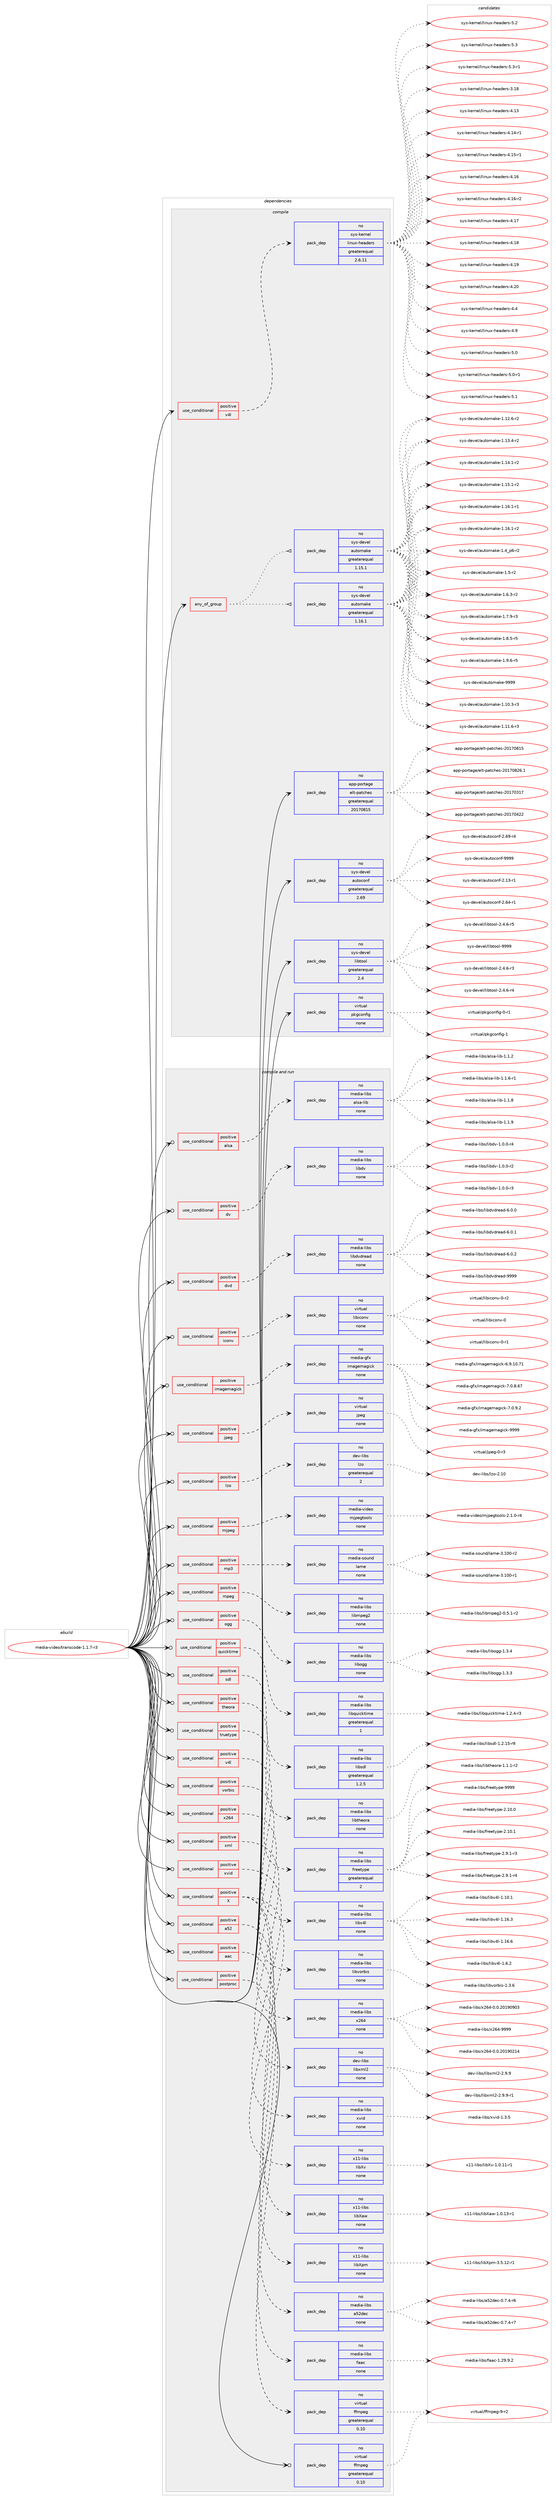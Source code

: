 digraph prolog {

# *************
# Graph options
# *************

newrank=true;
concentrate=true;
compound=true;
graph [rankdir=LR,fontname=Helvetica,fontsize=10,ranksep=1.5];#, ranksep=2.5, nodesep=0.2];
edge  [arrowhead=vee];
node  [fontname=Helvetica,fontsize=10];

# **********
# The ebuild
# **********

subgraph cluster_leftcol {
color=gray;
rank=same;
label=<<i>ebuild</i>>;
id [label="media-video/transcode-1.1.7-r3", color=red, width=4, href="../media-video/transcode-1.1.7-r3.svg"];
}

# ****************
# The dependencies
# ****************

subgraph cluster_midcol {
color=gray;
label=<<i>dependencies</i>>;
subgraph cluster_compile {
fillcolor="#eeeeee";
style=filled;
label=<<i>compile</i>>;
subgraph any13687 {
dependency810468 [label=<<TABLE BORDER="0" CELLBORDER="1" CELLSPACING="0" CELLPADDING="4"><TR><TD CELLPADDING="10">any_of_group</TD></TR></TABLE>>, shape=none, color=red];subgraph pack599220 {
dependency810469 [label=<<TABLE BORDER="0" CELLBORDER="1" CELLSPACING="0" CELLPADDING="4" WIDTH="220"><TR><TD ROWSPAN="6" CELLPADDING="30">pack_dep</TD></TR><TR><TD WIDTH="110">no</TD></TR><TR><TD>sys-devel</TD></TR><TR><TD>automake</TD></TR><TR><TD>greaterequal</TD></TR><TR><TD>1.16.1</TD></TR></TABLE>>, shape=none, color=blue];
}
dependency810468:e -> dependency810469:w [weight=20,style="dotted",arrowhead="oinv"];
subgraph pack599221 {
dependency810470 [label=<<TABLE BORDER="0" CELLBORDER="1" CELLSPACING="0" CELLPADDING="4" WIDTH="220"><TR><TD ROWSPAN="6" CELLPADDING="30">pack_dep</TD></TR><TR><TD WIDTH="110">no</TD></TR><TR><TD>sys-devel</TD></TR><TR><TD>automake</TD></TR><TR><TD>greaterequal</TD></TR><TR><TD>1.15.1</TD></TR></TABLE>>, shape=none, color=blue];
}
dependency810468:e -> dependency810470:w [weight=20,style="dotted",arrowhead="oinv"];
}
id:e -> dependency810468:w [weight=20,style="solid",arrowhead="vee"];
subgraph cond197111 {
dependency810471 [label=<<TABLE BORDER="0" CELLBORDER="1" CELLSPACING="0" CELLPADDING="4"><TR><TD ROWSPAN="3" CELLPADDING="10">use_conditional</TD></TR><TR><TD>positive</TD></TR><TR><TD>v4l</TD></TR></TABLE>>, shape=none, color=red];
subgraph pack599222 {
dependency810472 [label=<<TABLE BORDER="0" CELLBORDER="1" CELLSPACING="0" CELLPADDING="4" WIDTH="220"><TR><TD ROWSPAN="6" CELLPADDING="30">pack_dep</TD></TR><TR><TD WIDTH="110">no</TD></TR><TR><TD>sys-kernel</TD></TR><TR><TD>linux-headers</TD></TR><TR><TD>greaterequal</TD></TR><TR><TD>2.6.11</TD></TR></TABLE>>, shape=none, color=blue];
}
dependency810471:e -> dependency810472:w [weight=20,style="dashed",arrowhead="vee"];
}
id:e -> dependency810471:w [weight=20,style="solid",arrowhead="vee"];
subgraph pack599223 {
dependency810473 [label=<<TABLE BORDER="0" CELLBORDER="1" CELLSPACING="0" CELLPADDING="4" WIDTH="220"><TR><TD ROWSPAN="6" CELLPADDING="30">pack_dep</TD></TR><TR><TD WIDTH="110">no</TD></TR><TR><TD>app-portage</TD></TR><TR><TD>elt-patches</TD></TR><TR><TD>greaterequal</TD></TR><TR><TD>20170815</TD></TR></TABLE>>, shape=none, color=blue];
}
id:e -> dependency810473:w [weight=20,style="solid",arrowhead="vee"];
subgraph pack599224 {
dependency810474 [label=<<TABLE BORDER="0" CELLBORDER="1" CELLSPACING="0" CELLPADDING="4" WIDTH="220"><TR><TD ROWSPAN="6" CELLPADDING="30">pack_dep</TD></TR><TR><TD WIDTH="110">no</TD></TR><TR><TD>sys-devel</TD></TR><TR><TD>autoconf</TD></TR><TR><TD>greaterequal</TD></TR><TR><TD>2.69</TD></TR></TABLE>>, shape=none, color=blue];
}
id:e -> dependency810474:w [weight=20,style="solid",arrowhead="vee"];
subgraph pack599225 {
dependency810475 [label=<<TABLE BORDER="0" CELLBORDER="1" CELLSPACING="0" CELLPADDING="4" WIDTH="220"><TR><TD ROWSPAN="6" CELLPADDING="30">pack_dep</TD></TR><TR><TD WIDTH="110">no</TD></TR><TR><TD>sys-devel</TD></TR><TR><TD>libtool</TD></TR><TR><TD>greaterequal</TD></TR><TR><TD>2.4</TD></TR></TABLE>>, shape=none, color=blue];
}
id:e -> dependency810475:w [weight=20,style="solid",arrowhead="vee"];
subgraph pack599226 {
dependency810476 [label=<<TABLE BORDER="0" CELLBORDER="1" CELLSPACING="0" CELLPADDING="4" WIDTH="220"><TR><TD ROWSPAN="6" CELLPADDING="30">pack_dep</TD></TR><TR><TD WIDTH="110">no</TD></TR><TR><TD>virtual</TD></TR><TR><TD>pkgconfig</TD></TR><TR><TD>none</TD></TR><TR><TD></TD></TR></TABLE>>, shape=none, color=blue];
}
id:e -> dependency810476:w [weight=20,style="solid",arrowhead="vee"];
}
subgraph cluster_compileandrun {
fillcolor="#eeeeee";
style=filled;
label=<<i>compile and run</i>>;
subgraph cond197112 {
dependency810477 [label=<<TABLE BORDER="0" CELLBORDER="1" CELLSPACING="0" CELLPADDING="4"><TR><TD ROWSPAN="3" CELLPADDING="10">use_conditional</TD></TR><TR><TD>positive</TD></TR><TR><TD>X</TD></TR></TABLE>>, shape=none, color=red];
subgraph pack599227 {
dependency810478 [label=<<TABLE BORDER="0" CELLBORDER="1" CELLSPACING="0" CELLPADDING="4" WIDTH="220"><TR><TD ROWSPAN="6" CELLPADDING="30">pack_dep</TD></TR><TR><TD WIDTH="110">no</TD></TR><TR><TD>x11-libs</TD></TR><TR><TD>libXpm</TD></TR><TR><TD>none</TD></TR><TR><TD></TD></TR></TABLE>>, shape=none, color=blue];
}
dependency810477:e -> dependency810478:w [weight=20,style="dashed",arrowhead="vee"];
subgraph pack599228 {
dependency810479 [label=<<TABLE BORDER="0" CELLBORDER="1" CELLSPACING="0" CELLPADDING="4" WIDTH="220"><TR><TD ROWSPAN="6" CELLPADDING="30">pack_dep</TD></TR><TR><TD WIDTH="110">no</TD></TR><TR><TD>x11-libs</TD></TR><TR><TD>libXaw</TD></TR><TR><TD>none</TD></TR><TR><TD></TD></TR></TABLE>>, shape=none, color=blue];
}
dependency810477:e -> dependency810479:w [weight=20,style="dashed",arrowhead="vee"];
subgraph pack599229 {
dependency810480 [label=<<TABLE BORDER="0" CELLBORDER="1" CELLSPACING="0" CELLPADDING="4" WIDTH="220"><TR><TD ROWSPAN="6" CELLPADDING="30">pack_dep</TD></TR><TR><TD WIDTH="110">no</TD></TR><TR><TD>x11-libs</TD></TR><TR><TD>libXv</TD></TR><TR><TD>none</TD></TR><TR><TD></TD></TR></TABLE>>, shape=none, color=blue];
}
dependency810477:e -> dependency810480:w [weight=20,style="dashed",arrowhead="vee"];
}
id:e -> dependency810477:w [weight=20,style="solid",arrowhead="odotvee"];
subgraph cond197113 {
dependency810481 [label=<<TABLE BORDER="0" CELLBORDER="1" CELLSPACING="0" CELLPADDING="4"><TR><TD ROWSPAN="3" CELLPADDING="10">use_conditional</TD></TR><TR><TD>positive</TD></TR><TR><TD>a52</TD></TR></TABLE>>, shape=none, color=red];
subgraph pack599230 {
dependency810482 [label=<<TABLE BORDER="0" CELLBORDER="1" CELLSPACING="0" CELLPADDING="4" WIDTH="220"><TR><TD ROWSPAN="6" CELLPADDING="30">pack_dep</TD></TR><TR><TD WIDTH="110">no</TD></TR><TR><TD>media-libs</TD></TR><TR><TD>a52dec</TD></TR><TR><TD>none</TD></TR><TR><TD></TD></TR></TABLE>>, shape=none, color=blue];
}
dependency810481:e -> dependency810482:w [weight=20,style="dashed",arrowhead="vee"];
}
id:e -> dependency810481:w [weight=20,style="solid",arrowhead="odotvee"];
subgraph cond197114 {
dependency810483 [label=<<TABLE BORDER="0" CELLBORDER="1" CELLSPACING="0" CELLPADDING="4"><TR><TD ROWSPAN="3" CELLPADDING="10">use_conditional</TD></TR><TR><TD>positive</TD></TR><TR><TD>aac</TD></TR></TABLE>>, shape=none, color=red];
subgraph pack599231 {
dependency810484 [label=<<TABLE BORDER="0" CELLBORDER="1" CELLSPACING="0" CELLPADDING="4" WIDTH="220"><TR><TD ROWSPAN="6" CELLPADDING="30">pack_dep</TD></TR><TR><TD WIDTH="110">no</TD></TR><TR><TD>media-libs</TD></TR><TR><TD>faac</TD></TR><TR><TD>none</TD></TR><TR><TD></TD></TR></TABLE>>, shape=none, color=blue];
}
dependency810483:e -> dependency810484:w [weight=20,style="dashed",arrowhead="vee"];
}
id:e -> dependency810483:w [weight=20,style="solid",arrowhead="odotvee"];
subgraph cond197115 {
dependency810485 [label=<<TABLE BORDER="0" CELLBORDER="1" CELLSPACING="0" CELLPADDING="4"><TR><TD ROWSPAN="3" CELLPADDING="10">use_conditional</TD></TR><TR><TD>positive</TD></TR><TR><TD>alsa</TD></TR></TABLE>>, shape=none, color=red];
subgraph pack599232 {
dependency810486 [label=<<TABLE BORDER="0" CELLBORDER="1" CELLSPACING="0" CELLPADDING="4" WIDTH="220"><TR><TD ROWSPAN="6" CELLPADDING="30">pack_dep</TD></TR><TR><TD WIDTH="110">no</TD></TR><TR><TD>media-libs</TD></TR><TR><TD>alsa-lib</TD></TR><TR><TD>none</TD></TR><TR><TD></TD></TR></TABLE>>, shape=none, color=blue];
}
dependency810485:e -> dependency810486:w [weight=20,style="dashed",arrowhead="vee"];
}
id:e -> dependency810485:w [weight=20,style="solid",arrowhead="odotvee"];
subgraph cond197116 {
dependency810487 [label=<<TABLE BORDER="0" CELLBORDER="1" CELLSPACING="0" CELLPADDING="4"><TR><TD ROWSPAN="3" CELLPADDING="10">use_conditional</TD></TR><TR><TD>positive</TD></TR><TR><TD>dv</TD></TR></TABLE>>, shape=none, color=red];
subgraph pack599233 {
dependency810488 [label=<<TABLE BORDER="0" CELLBORDER="1" CELLSPACING="0" CELLPADDING="4" WIDTH="220"><TR><TD ROWSPAN="6" CELLPADDING="30">pack_dep</TD></TR><TR><TD WIDTH="110">no</TD></TR><TR><TD>media-libs</TD></TR><TR><TD>libdv</TD></TR><TR><TD>none</TD></TR><TR><TD></TD></TR></TABLE>>, shape=none, color=blue];
}
dependency810487:e -> dependency810488:w [weight=20,style="dashed",arrowhead="vee"];
}
id:e -> dependency810487:w [weight=20,style="solid",arrowhead="odotvee"];
subgraph cond197117 {
dependency810489 [label=<<TABLE BORDER="0" CELLBORDER="1" CELLSPACING="0" CELLPADDING="4"><TR><TD ROWSPAN="3" CELLPADDING="10">use_conditional</TD></TR><TR><TD>positive</TD></TR><TR><TD>dvd</TD></TR></TABLE>>, shape=none, color=red];
subgraph pack599234 {
dependency810490 [label=<<TABLE BORDER="0" CELLBORDER="1" CELLSPACING="0" CELLPADDING="4" WIDTH="220"><TR><TD ROWSPAN="6" CELLPADDING="30">pack_dep</TD></TR><TR><TD WIDTH="110">no</TD></TR><TR><TD>media-libs</TD></TR><TR><TD>libdvdread</TD></TR><TR><TD>none</TD></TR><TR><TD></TD></TR></TABLE>>, shape=none, color=blue];
}
dependency810489:e -> dependency810490:w [weight=20,style="dashed",arrowhead="vee"];
}
id:e -> dependency810489:w [weight=20,style="solid",arrowhead="odotvee"];
subgraph cond197118 {
dependency810491 [label=<<TABLE BORDER="0" CELLBORDER="1" CELLSPACING="0" CELLPADDING="4"><TR><TD ROWSPAN="3" CELLPADDING="10">use_conditional</TD></TR><TR><TD>positive</TD></TR><TR><TD>iconv</TD></TR></TABLE>>, shape=none, color=red];
subgraph pack599235 {
dependency810492 [label=<<TABLE BORDER="0" CELLBORDER="1" CELLSPACING="0" CELLPADDING="4" WIDTH="220"><TR><TD ROWSPAN="6" CELLPADDING="30">pack_dep</TD></TR><TR><TD WIDTH="110">no</TD></TR><TR><TD>virtual</TD></TR><TR><TD>libiconv</TD></TR><TR><TD>none</TD></TR><TR><TD></TD></TR></TABLE>>, shape=none, color=blue];
}
dependency810491:e -> dependency810492:w [weight=20,style="dashed",arrowhead="vee"];
}
id:e -> dependency810491:w [weight=20,style="solid",arrowhead="odotvee"];
subgraph cond197119 {
dependency810493 [label=<<TABLE BORDER="0" CELLBORDER="1" CELLSPACING="0" CELLPADDING="4"><TR><TD ROWSPAN="3" CELLPADDING="10">use_conditional</TD></TR><TR><TD>positive</TD></TR><TR><TD>imagemagick</TD></TR></TABLE>>, shape=none, color=red];
subgraph pack599236 {
dependency810494 [label=<<TABLE BORDER="0" CELLBORDER="1" CELLSPACING="0" CELLPADDING="4" WIDTH="220"><TR><TD ROWSPAN="6" CELLPADDING="30">pack_dep</TD></TR><TR><TD WIDTH="110">no</TD></TR><TR><TD>media-gfx</TD></TR><TR><TD>imagemagick</TD></TR><TR><TD>none</TD></TR><TR><TD></TD></TR></TABLE>>, shape=none, color=blue];
}
dependency810493:e -> dependency810494:w [weight=20,style="dashed",arrowhead="vee"];
}
id:e -> dependency810493:w [weight=20,style="solid",arrowhead="odotvee"];
subgraph cond197120 {
dependency810495 [label=<<TABLE BORDER="0" CELLBORDER="1" CELLSPACING="0" CELLPADDING="4"><TR><TD ROWSPAN="3" CELLPADDING="10">use_conditional</TD></TR><TR><TD>positive</TD></TR><TR><TD>jpeg</TD></TR></TABLE>>, shape=none, color=red];
subgraph pack599237 {
dependency810496 [label=<<TABLE BORDER="0" CELLBORDER="1" CELLSPACING="0" CELLPADDING="4" WIDTH="220"><TR><TD ROWSPAN="6" CELLPADDING="30">pack_dep</TD></TR><TR><TD WIDTH="110">no</TD></TR><TR><TD>virtual</TD></TR><TR><TD>jpeg</TD></TR><TR><TD>none</TD></TR><TR><TD></TD></TR></TABLE>>, shape=none, color=blue];
}
dependency810495:e -> dependency810496:w [weight=20,style="dashed",arrowhead="vee"];
}
id:e -> dependency810495:w [weight=20,style="solid",arrowhead="odotvee"];
subgraph cond197121 {
dependency810497 [label=<<TABLE BORDER="0" CELLBORDER="1" CELLSPACING="0" CELLPADDING="4"><TR><TD ROWSPAN="3" CELLPADDING="10">use_conditional</TD></TR><TR><TD>positive</TD></TR><TR><TD>lzo</TD></TR></TABLE>>, shape=none, color=red];
subgraph pack599238 {
dependency810498 [label=<<TABLE BORDER="0" CELLBORDER="1" CELLSPACING="0" CELLPADDING="4" WIDTH="220"><TR><TD ROWSPAN="6" CELLPADDING="30">pack_dep</TD></TR><TR><TD WIDTH="110">no</TD></TR><TR><TD>dev-libs</TD></TR><TR><TD>lzo</TD></TR><TR><TD>greaterequal</TD></TR><TR><TD>2</TD></TR></TABLE>>, shape=none, color=blue];
}
dependency810497:e -> dependency810498:w [weight=20,style="dashed",arrowhead="vee"];
}
id:e -> dependency810497:w [weight=20,style="solid",arrowhead="odotvee"];
subgraph cond197122 {
dependency810499 [label=<<TABLE BORDER="0" CELLBORDER="1" CELLSPACING="0" CELLPADDING="4"><TR><TD ROWSPAN="3" CELLPADDING="10">use_conditional</TD></TR><TR><TD>positive</TD></TR><TR><TD>mjpeg</TD></TR></TABLE>>, shape=none, color=red];
subgraph pack599239 {
dependency810500 [label=<<TABLE BORDER="0" CELLBORDER="1" CELLSPACING="0" CELLPADDING="4" WIDTH="220"><TR><TD ROWSPAN="6" CELLPADDING="30">pack_dep</TD></TR><TR><TD WIDTH="110">no</TD></TR><TR><TD>media-video</TD></TR><TR><TD>mjpegtools</TD></TR><TR><TD>none</TD></TR><TR><TD></TD></TR></TABLE>>, shape=none, color=blue];
}
dependency810499:e -> dependency810500:w [weight=20,style="dashed",arrowhead="vee"];
}
id:e -> dependency810499:w [weight=20,style="solid",arrowhead="odotvee"];
subgraph cond197123 {
dependency810501 [label=<<TABLE BORDER="0" CELLBORDER="1" CELLSPACING="0" CELLPADDING="4"><TR><TD ROWSPAN="3" CELLPADDING="10">use_conditional</TD></TR><TR><TD>positive</TD></TR><TR><TD>mp3</TD></TR></TABLE>>, shape=none, color=red];
subgraph pack599240 {
dependency810502 [label=<<TABLE BORDER="0" CELLBORDER="1" CELLSPACING="0" CELLPADDING="4" WIDTH="220"><TR><TD ROWSPAN="6" CELLPADDING="30">pack_dep</TD></TR><TR><TD WIDTH="110">no</TD></TR><TR><TD>media-sound</TD></TR><TR><TD>lame</TD></TR><TR><TD>none</TD></TR><TR><TD></TD></TR></TABLE>>, shape=none, color=blue];
}
dependency810501:e -> dependency810502:w [weight=20,style="dashed",arrowhead="vee"];
}
id:e -> dependency810501:w [weight=20,style="solid",arrowhead="odotvee"];
subgraph cond197124 {
dependency810503 [label=<<TABLE BORDER="0" CELLBORDER="1" CELLSPACING="0" CELLPADDING="4"><TR><TD ROWSPAN="3" CELLPADDING="10">use_conditional</TD></TR><TR><TD>positive</TD></TR><TR><TD>mpeg</TD></TR></TABLE>>, shape=none, color=red];
subgraph pack599241 {
dependency810504 [label=<<TABLE BORDER="0" CELLBORDER="1" CELLSPACING="0" CELLPADDING="4" WIDTH="220"><TR><TD ROWSPAN="6" CELLPADDING="30">pack_dep</TD></TR><TR><TD WIDTH="110">no</TD></TR><TR><TD>media-libs</TD></TR><TR><TD>libmpeg2</TD></TR><TR><TD>none</TD></TR><TR><TD></TD></TR></TABLE>>, shape=none, color=blue];
}
dependency810503:e -> dependency810504:w [weight=20,style="dashed",arrowhead="vee"];
}
id:e -> dependency810503:w [weight=20,style="solid",arrowhead="odotvee"];
subgraph cond197125 {
dependency810505 [label=<<TABLE BORDER="0" CELLBORDER="1" CELLSPACING="0" CELLPADDING="4"><TR><TD ROWSPAN="3" CELLPADDING="10">use_conditional</TD></TR><TR><TD>positive</TD></TR><TR><TD>ogg</TD></TR></TABLE>>, shape=none, color=red];
subgraph pack599242 {
dependency810506 [label=<<TABLE BORDER="0" CELLBORDER="1" CELLSPACING="0" CELLPADDING="4" WIDTH="220"><TR><TD ROWSPAN="6" CELLPADDING="30">pack_dep</TD></TR><TR><TD WIDTH="110">no</TD></TR><TR><TD>media-libs</TD></TR><TR><TD>libogg</TD></TR><TR><TD>none</TD></TR><TR><TD></TD></TR></TABLE>>, shape=none, color=blue];
}
dependency810505:e -> dependency810506:w [weight=20,style="dashed",arrowhead="vee"];
}
id:e -> dependency810505:w [weight=20,style="solid",arrowhead="odotvee"];
subgraph cond197126 {
dependency810507 [label=<<TABLE BORDER="0" CELLBORDER="1" CELLSPACING="0" CELLPADDING="4"><TR><TD ROWSPAN="3" CELLPADDING="10">use_conditional</TD></TR><TR><TD>positive</TD></TR><TR><TD>postproc</TD></TR></TABLE>>, shape=none, color=red];
subgraph pack599243 {
dependency810508 [label=<<TABLE BORDER="0" CELLBORDER="1" CELLSPACING="0" CELLPADDING="4" WIDTH="220"><TR><TD ROWSPAN="6" CELLPADDING="30">pack_dep</TD></TR><TR><TD WIDTH="110">no</TD></TR><TR><TD>virtual</TD></TR><TR><TD>ffmpeg</TD></TR><TR><TD>greaterequal</TD></TR><TR><TD>0.10</TD></TR></TABLE>>, shape=none, color=blue];
}
dependency810507:e -> dependency810508:w [weight=20,style="dashed",arrowhead="vee"];
}
id:e -> dependency810507:w [weight=20,style="solid",arrowhead="odotvee"];
subgraph cond197127 {
dependency810509 [label=<<TABLE BORDER="0" CELLBORDER="1" CELLSPACING="0" CELLPADDING="4"><TR><TD ROWSPAN="3" CELLPADDING="10">use_conditional</TD></TR><TR><TD>positive</TD></TR><TR><TD>quicktime</TD></TR></TABLE>>, shape=none, color=red];
subgraph pack599244 {
dependency810510 [label=<<TABLE BORDER="0" CELLBORDER="1" CELLSPACING="0" CELLPADDING="4" WIDTH="220"><TR><TD ROWSPAN="6" CELLPADDING="30">pack_dep</TD></TR><TR><TD WIDTH="110">no</TD></TR><TR><TD>media-libs</TD></TR><TR><TD>libquicktime</TD></TR><TR><TD>greaterequal</TD></TR><TR><TD>1</TD></TR></TABLE>>, shape=none, color=blue];
}
dependency810509:e -> dependency810510:w [weight=20,style="dashed",arrowhead="vee"];
}
id:e -> dependency810509:w [weight=20,style="solid",arrowhead="odotvee"];
subgraph cond197128 {
dependency810511 [label=<<TABLE BORDER="0" CELLBORDER="1" CELLSPACING="0" CELLPADDING="4"><TR><TD ROWSPAN="3" CELLPADDING="10">use_conditional</TD></TR><TR><TD>positive</TD></TR><TR><TD>sdl</TD></TR></TABLE>>, shape=none, color=red];
subgraph pack599245 {
dependency810512 [label=<<TABLE BORDER="0" CELLBORDER="1" CELLSPACING="0" CELLPADDING="4" WIDTH="220"><TR><TD ROWSPAN="6" CELLPADDING="30">pack_dep</TD></TR><TR><TD WIDTH="110">no</TD></TR><TR><TD>media-libs</TD></TR><TR><TD>libsdl</TD></TR><TR><TD>greaterequal</TD></TR><TR><TD>1.2.5</TD></TR></TABLE>>, shape=none, color=blue];
}
dependency810511:e -> dependency810512:w [weight=20,style="dashed",arrowhead="vee"];
}
id:e -> dependency810511:w [weight=20,style="solid",arrowhead="odotvee"];
subgraph cond197129 {
dependency810513 [label=<<TABLE BORDER="0" CELLBORDER="1" CELLSPACING="0" CELLPADDING="4"><TR><TD ROWSPAN="3" CELLPADDING="10">use_conditional</TD></TR><TR><TD>positive</TD></TR><TR><TD>theora</TD></TR></TABLE>>, shape=none, color=red];
subgraph pack599246 {
dependency810514 [label=<<TABLE BORDER="0" CELLBORDER="1" CELLSPACING="0" CELLPADDING="4" WIDTH="220"><TR><TD ROWSPAN="6" CELLPADDING="30">pack_dep</TD></TR><TR><TD WIDTH="110">no</TD></TR><TR><TD>media-libs</TD></TR><TR><TD>libtheora</TD></TR><TR><TD>none</TD></TR><TR><TD></TD></TR></TABLE>>, shape=none, color=blue];
}
dependency810513:e -> dependency810514:w [weight=20,style="dashed",arrowhead="vee"];
}
id:e -> dependency810513:w [weight=20,style="solid",arrowhead="odotvee"];
subgraph cond197130 {
dependency810515 [label=<<TABLE BORDER="0" CELLBORDER="1" CELLSPACING="0" CELLPADDING="4"><TR><TD ROWSPAN="3" CELLPADDING="10">use_conditional</TD></TR><TR><TD>positive</TD></TR><TR><TD>truetype</TD></TR></TABLE>>, shape=none, color=red];
subgraph pack599247 {
dependency810516 [label=<<TABLE BORDER="0" CELLBORDER="1" CELLSPACING="0" CELLPADDING="4" WIDTH="220"><TR><TD ROWSPAN="6" CELLPADDING="30">pack_dep</TD></TR><TR><TD WIDTH="110">no</TD></TR><TR><TD>media-libs</TD></TR><TR><TD>freetype</TD></TR><TR><TD>greaterequal</TD></TR><TR><TD>2</TD></TR></TABLE>>, shape=none, color=blue];
}
dependency810515:e -> dependency810516:w [weight=20,style="dashed",arrowhead="vee"];
}
id:e -> dependency810515:w [weight=20,style="solid",arrowhead="odotvee"];
subgraph cond197131 {
dependency810517 [label=<<TABLE BORDER="0" CELLBORDER="1" CELLSPACING="0" CELLPADDING="4"><TR><TD ROWSPAN="3" CELLPADDING="10">use_conditional</TD></TR><TR><TD>positive</TD></TR><TR><TD>v4l</TD></TR></TABLE>>, shape=none, color=red];
subgraph pack599248 {
dependency810518 [label=<<TABLE BORDER="0" CELLBORDER="1" CELLSPACING="0" CELLPADDING="4" WIDTH="220"><TR><TD ROWSPAN="6" CELLPADDING="30">pack_dep</TD></TR><TR><TD WIDTH="110">no</TD></TR><TR><TD>media-libs</TD></TR><TR><TD>libv4l</TD></TR><TR><TD>none</TD></TR><TR><TD></TD></TR></TABLE>>, shape=none, color=blue];
}
dependency810517:e -> dependency810518:w [weight=20,style="dashed",arrowhead="vee"];
}
id:e -> dependency810517:w [weight=20,style="solid",arrowhead="odotvee"];
subgraph cond197132 {
dependency810519 [label=<<TABLE BORDER="0" CELLBORDER="1" CELLSPACING="0" CELLPADDING="4"><TR><TD ROWSPAN="3" CELLPADDING="10">use_conditional</TD></TR><TR><TD>positive</TD></TR><TR><TD>vorbis</TD></TR></TABLE>>, shape=none, color=red];
subgraph pack599249 {
dependency810520 [label=<<TABLE BORDER="0" CELLBORDER="1" CELLSPACING="0" CELLPADDING="4" WIDTH="220"><TR><TD ROWSPAN="6" CELLPADDING="30">pack_dep</TD></TR><TR><TD WIDTH="110">no</TD></TR><TR><TD>media-libs</TD></TR><TR><TD>libvorbis</TD></TR><TR><TD>none</TD></TR><TR><TD></TD></TR></TABLE>>, shape=none, color=blue];
}
dependency810519:e -> dependency810520:w [weight=20,style="dashed",arrowhead="vee"];
}
id:e -> dependency810519:w [weight=20,style="solid",arrowhead="odotvee"];
subgraph cond197133 {
dependency810521 [label=<<TABLE BORDER="0" CELLBORDER="1" CELLSPACING="0" CELLPADDING="4"><TR><TD ROWSPAN="3" CELLPADDING="10">use_conditional</TD></TR><TR><TD>positive</TD></TR><TR><TD>x264</TD></TR></TABLE>>, shape=none, color=red];
subgraph pack599250 {
dependency810522 [label=<<TABLE BORDER="0" CELLBORDER="1" CELLSPACING="0" CELLPADDING="4" WIDTH="220"><TR><TD ROWSPAN="6" CELLPADDING="30">pack_dep</TD></TR><TR><TD WIDTH="110">no</TD></TR><TR><TD>media-libs</TD></TR><TR><TD>x264</TD></TR><TR><TD>none</TD></TR><TR><TD></TD></TR></TABLE>>, shape=none, color=blue];
}
dependency810521:e -> dependency810522:w [weight=20,style="dashed",arrowhead="vee"];
}
id:e -> dependency810521:w [weight=20,style="solid",arrowhead="odotvee"];
subgraph cond197134 {
dependency810523 [label=<<TABLE BORDER="0" CELLBORDER="1" CELLSPACING="0" CELLPADDING="4"><TR><TD ROWSPAN="3" CELLPADDING="10">use_conditional</TD></TR><TR><TD>positive</TD></TR><TR><TD>xml</TD></TR></TABLE>>, shape=none, color=red];
subgraph pack599251 {
dependency810524 [label=<<TABLE BORDER="0" CELLBORDER="1" CELLSPACING="0" CELLPADDING="4" WIDTH="220"><TR><TD ROWSPAN="6" CELLPADDING="30">pack_dep</TD></TR><TR><TD WIDTH="110">no</TD></TR><TR><TD>dev-libs</TD></TR><TR><TD>libxml2</TD></TR><TR><TD>none</TD></TR><TR><TD></TD></TR></TABLE>>, shape=none, color=blue];
}
dependency810523:e -> dependency810524:w [weight=20,style="dashed",arrowhead="vee"];
}
id:e -> dependency810523:w [weight=20,style="solid",arrowhead="odotvee"];
subgraph cond197135 {
dependency810525 [label=<<TABLE BORDER="0" CELLBORDER="1" CELLSPACING="0" CELLPADDING="4"><TR><TD ROWSPAN="3" CELLPADDING="10">use_conditional</TD></TR><TR><TD>positive</TD></TR><TR><TD>xvid</TD></TR></TABLE>>, shape=none, color=red];
subgraph pack599252 {
dependency810526 [label=<<TABLE BORDER="0" CELLBORDER="1" CELLSPACING="0" CELLPADDING="4" WIDTH="220"><TR><TD ROWSPAN="6" CELLPADDING="30">pack_dep</TD></TR><TR><TD WIDTH="110">no</TD></TR><TR><TD>media-libs</TD></TR><TR><TD>xvid</TD></TR><TR><TD>none</TD></TR><TR><TD></TD></TR></TABLE>>, shape=none, color=blue];
}
dependency810525:e -> dependency810526:w [weight=20,style="dashed",arrowhead="vee"];
}
id:e -> dependency810525:w [weight=20,style="solid",arrowhead="odotvee"];
subgraph pack599253 {
dependency810527 [label=<<TABLE BORDER="0" CELLBORDER="1" CELLSPACING="0" CELLPADDING="4" WIDTH="220"><TR><TD ROWSPAN="6" CELLPADDING="30">pack_dep</TD></TR><TR><TD WIDTH="110">no</TD></TR><TR><TD>virtual</TD></TR><TR><TD>ffmpeg</TD></TR><TR><TD>greaterequal</TD></TR><TR><TD>0.10</TD></TR></TABLE>>, shape=none, color=blue];
}
id:e -> dependency810527:w [weight=20,style="solid",arrowhead="odotvee"];
}
subgraph cluster_run {
fillcolor="#eeeeee";
style=filled;
label=<<i>run</i>>;
}
}

# **************
# The candidates
# **************

subgraph cluster_choices {
rank=same;
color=gray;
label=<<i>candidates</i>>;

subgraph choice599220 {
color=black;
nodesep=1;
choice11512111545100101118101108479711711611110997107101454946494846514511451 [label="sys-devel/automake-1.10.3-r3", color=red, width=4,href="../sys-devel/automake-1.10.3-r3.svg"];
choice11512111545100101118101108479711711611110997107101454946494946544511451 [label="sys-devel/automake-1.11.6-r3", color=red, width=4,href="../sys-devel/automake-1.11.6-r3.svg"];
choice11512111545100101118101108479711711611110997107101454946495046544511450 [label="sys-devel/automake-1.12.6-r2", color=red, width=4,href="../sys-devel/automake-1.12.6-r2.svg"];
choice11512111545100101118101108479711711611110997107101454946495146524511450 [label="sys-devel/automake-1.13.4-r2", color=red, width=4,href="../sys-devel/automake-1.13.4-r2.svg"];
choice11512111545100101118101108479711711611110997107101454946495246494511450 [label="sys-devel/automake-1.14.1-r2", color=red, width=4,href="../sys-devel/automake-1.14.1-r2.svg"];
choice11512111545100101118101108479711711611110997107101454946495346494511450 [label="sys-devel/automake-1.15.1-r2", color=red, width=4,href="../sys-devel/automake-1.15.1-r2.svg"];
choice11512111545100101118101108479711711611110997107101454946495446494511449 [label="sys-devel/automake-1.16.1-r1", color=red, width=4,href="../sys-devel/automake-1.16.1-r1.svg"];
choice11512111545100101118101108479711711611110997107101454946495446494511450 [label="sys-devel/automake-1.16.1-r2", color=red, width=4,href="../sys-devel/automake-1.16.1-r2.svg"];
choice115121115451001011181011084797117116111109971071014549465295112544511450 [label="sys-devel/automake-1.4_p6-r2", color=red, width=4,href="../sys-devel/automake-1.4_p6-r2.svg"];
choice11512111545100101118101108479711711611110997107101454946534511450 [label="sys-devel/automake-1.5-r2", color=red, width=4,href="../sys-devel/automake-1.5-r2.svg"];
choice115121115451001011181011084797117116111109971071014549465446514511450 [label="sys-devel/automake-1.6.3-r2", color=red, width=4,href="../sys-devel/automake-1.6.3-r2.svg"];
choice115121115451001011181011084797117116111109971071014549465546574511451 [label="sys-devel/automake-1.7.9-r3", color=red, width=4,href="../sys-devel/automake-1.7.9-r3.svg"];
choice115121115451001011181011084797117116111109971071014549465646534511453 [label="sys-devel/automake-1.8.5-r5", color=red, width=4,href="../sys-devel/automake-1.8.5-r5.svg"];
choice115121115451001011181011084797117116111109971071014549465746544511453 [label="sys-devel/automake-1.9.6-r5", color=red, width=4,href="../sys-devel/automake-1.9.6-r5.svg"];
choice115121115451001011181011084797117116111109971071014557575757 [label="sys-devel/automake-9999", color=red, width=4,href="../sys-devel/automake-9999.svg"];
dependency810469:e -> choice11512111545100101118101108479711711611110997107101454946494846514511451:w [style=dotted,weight="100"];
dependency810469:e -> choice11512111545100101118101108479711711611110997107101454946494946544511451:w [style=dotted,weight="100"];
dependency810469:e -> choice11512111545100101118101108479711711611110997107101454946495046544511450:w [style=dotted,weight="100"];
dependency810469:e -> choice11512111545100101118101108479711711611110997107101454946495146524511450:w [style=dotted,weight="100"];
dependency810469:e -> choice11512111545100101118101108479711711611110997107101454946495246494511450:w [style=dotted,weight="100"];
dependency810469:e -> choice11512111545100101118101108479711711611110997107101454946495346494511450:w [style=dotted,weight="100"];
dependency810469:e -> choice11512111545100101118101108479711711611110997107101454946495446494511449:w [style=dotted,weight="100"];
dependency810469:e -> choice11512111545100101118101108479711711611110997107101454946495446494511450:w [style=dotted,weight="100"];
dependency810469:e -> choice115121115451001011181011084797117116111109971071014549465295112544511450:w [style=dotted,weight="100"];
dependency810469:e -> choice11512111545100101118101108479711711611110997107101454946534511450:w [style=dotted,weight="100"];
dependency810469:e -> choice115121115451001011181011084797117116111109971071014549465446514511450:w [style=dotted,weight="100"];
dependency810469:e -> choice115121115451001011181011084797117116111109971071014549465546574511451:w [style=dotted,weight="100"];
dependency810469:e -> choice115121115451001011181011084797117116111109971071014549465646534511453:w [style=dotted,weight="100"];
dependency810469:e -> choice115121115451001011181011084797117116111109971071014549465746544511453:w [style=dotted,weight="100"];
dependency810469:e -> choice115121115451001011181011084797117116111109971071014557575757:w [style=dotted,weight="100"];
}
subgraph choice599221 {
color=black;
nodesep=1;
choice11512111545100101118101108479711711611110997107101454946494846514511451 [label="sys-devel/automake-1.10.3-r3", color=red, width=4,href="../sys-devel/automake-1.10.3-r3.svg"];
choice11512111545100101118101108479711711611110997107101454946494946544511451 [label="sys-devel/automake-1.11.6-r3", color=red, width=4,href="../sys-devel/automake-1.11.6-r3.svg"];
choice11512111545100101118101108479711711611110997107101454946495046544511450 [label="sys-devel/automake-1.12.6-r2", color=red, width=4,href="../sys-devel/automake-1.12.6-r2.svg"];
choice11512111545100101118101108479711711611110997107101454946495146524511450 [label="sys-devel/automake-1.13.4-r2", color=red, width=4,href="../sys-devel/automake-1.13.4-r2.svg"];
choice11512111545100101118101108479711711611110997107101454946495246494511450 [label="sys-devel/automake-1.14.1-r2", color=red, width=4,href="../sys-devel/automake-1.14.1-r2.svg"];
choice11512111545100101118101108479711711611110997107101454946495346494511450 [label="sys-devel/automake-1.15.1-r2", color=red, width=4,href="../sys-devel/automake-1.15.1-r2.svg"];
choice11512111545100101118101108479711711611110997107101454946495446494511449 [label="sys-devel/automake-1.16.1-r1", color=red, width=4,href="../sys-devel/automake-1.16.1-r1.svg"];
choice11512111545100101118101108479711711611110997107101454946495446494511450 [label="sys-devel/automake-1.16.1-r2", color=red, width=4,href="../sys-devel/automake-1.16.1-r2.svg"];
choice115121115451001011181011084797117116111109971071014549465295112544511450 [label="sys-devel/automake-1.4_p6-r2", color=red, width=4,href="../sys-devel/automake-1.4_p6-r2.svg"];
choice11512111545100101118101108479711711611110997107101454946534511450 [label="sys-devel/automake-1.5-r2", color=red, width=4,href="../sys-devel/automake-1.5-r2.svg"];
choice115121115451001011181011084797117116111109971071014549465446514511450 [label="sys-devel/automake-1.6.3-r2", color=red, width=4,href="../sys-devel/automake-1.6.3-r2.svg"];
choice115121115451001011181011084797117116111109971071014549465546574511451 [label="sys-devel/automake-1.7.9-r3", color=red, width=4,href="../sys-devel/automake-1.7.9-r3.svg"];
choice115121115451001011181011084797117116111109971071014549465646534511453 [label="sys-devel/automake-1.8.5-r5", color=red, width=4,href="../sys-devel/automake-1.8.5-r5.svg"];
choice115121115451001011181011084797117116111109971071014549465746544511453 [label="sys-devel/automake-1.9.6-r5", color=red, width=4,href="../sys-devel/automake-1.9.6-r5.svg"];
choice115121115451001011181011084797117116111109971071014557575757 [label="sys-devel/automake-9999", color=red, width=4,href="../sys-devel/automake-9999.svg"];
dependency810470:e -> choice11512111545100101118101108479711711611110997107101454946494846514511451:w [style=dotted,weight="100"];
dependency810470:e -> choice11512111545100101118101108479711711611110997107101454946494946544511451:w [style=dotted,weight="100"];
dependency810470:e -> choice11512111545100101118101108479711711611110997107101454946495046544511450:w [style=dotted,weight="100"];
dependency810470:e -> choice11512111545100101118101108479711711611110997107101454946495146524511450:w [style=dotted,weight="100"];
dependency810470:e -> choice11512111545100101118101108479711711611110997107101454946495246494511450:w [style=dotted,weight="100"];
dependency810470:e -> choice11512111545100101118101108479711711611110997107101454946495346494511450:w [style=dotted,weight="100"];
dependency810470:e -> choice11512111545100101118101108479711711611110997107101454946495446494511449:w [style=dotted,weight="100"];
dependency810470:e -> choice11512111545100101118101108479711711611110997107101454946495446494511450:w [style=dotted,weight="100"];
dependency810470:e -> choice115121115451001011181011084797117116111109971071014549465295112544511450:w [style=dotted,weight="100"];
dependency810470:e -> choice11512111545100101118101108479711711611110997107101454946534511450:w [style=dotted,weight="100"];
dependency810470:e -> choice115121115451001011181011084797117116111109971071014549465446514511450:w [style=dotted,weight="100"];
dependency810470:e -> choice115121115451001011181011084797117116111109971071014549465546574511451:w [style=dotted,weight="100"];
dependency810470:e -> choice115121115451001011181011084797117116111109971071014549465646534511453:w [style=dotted,weight="100"];
dependency810470:e -> choice115121115451001011181011084797117116111109971071014549465746544511453:w [style=dotted,weight="100"];
dependency810470:e -> choice115121115451001011181011084797117116111109971071014557575757:w [style=dotted,weight="100"];
}
subgraph choice599222 {
color=black;
nodesep=1;
choice115121115451071011141101011084710810511011712045104101971001011141154551464956 [label="sys-kernel/linux-headers-3.18", color=red, width=4,href="../sys-kernel/linux-headers-3.18.svg"];
choice115121115451071011141101011084710810511011712045104101971001011141154552464951 [label="sys-kernel/linux-headers-4.13", color=red, width=4,href="../sys-kernel/linux-headers-4.13.svg"];
choice1151211154510710111411010110847108105110117120451041019710010111411545524649524511449 [label="sys-kernel/linux-headers-4.14-r1", color=red, width=4,href="../sys-kernel/linux-headers-4.14-r1.svg"];
choice1151211154510710111411010110847108105110117120451041019710010111411545524649534511449 [label="sys-kernel/linux-headers-4.15-r1", color=red, width=4,href="../sys-kernel/linux-headers-4.15-r1.svg"];
choice115121115451071011141101011084710810511011712045104101971001011141154552464954 [label="sys-kernel/linux-headers-4.16", color=red, width=4,href="../sys-kernel/linux-headers-4.16.svg"];
choice1151211154510710111411010110847108105110117120451041019710010111411545524649544511450 [label="sys-kernel/linux-headers-4.16-r2", color=red, width=4,href="../sys-kernel/linux-headers-4.16-r2.svg"];
choice115121115451071011141101011084710810511011712045104101971001011141154552464955 [label="sys-kernel/linux-headers-4.17", color=red, width=4,href="../sys-kernel/linux-headers-4.17.svg"];
choice115121115451071011141101011084710810511011712045104101971001011141154552464956 [label="sys-kernel/linux-headers-4.18", color=red, width=4,href="../sys-kernel/linux-headers-4.18.svg"];
choice115121115451071011141101011084710810511011712045104101971001011141154552464957 [label="sys-kernel/linux-headers-4.19", color=red, width=4,href="../sys-kernel/linux-headers-4.19.svg"];
choice115121115451071011141101011084710810511011712045104101971001011141154552465048 [label="sys-kernel/linux-headers-4.20", color=red, width=4,href="../sys-kernel/linux-headers-4.20.svg"];
choice1151211154510710111411010110847108105110117120451041019710010111411545524652 [label="sys-kernel/linux-headers-4.4", color=red, width=4,href="../sys-kernel/linux-headers-4.4.svg"];
choice1151211154510710111411010110847108105110117120451041019710010111411545524657 [label="sys-kernel/linux-headers-4.9", color=red, width=4,href="../sys-kernel/linux-headers-4.9.svg"];
choice1151211154510710111411010110847108105110117120451041019710010111411545534648 [label="sys-kernel/linux-headers-5.0", color=red, width=4,href="../sys-kernel/linux-headers-5.0.svg"];
choice11512111545107101114110101108471081051101171204510410197100101114115455346484511449 [label="sys-kernel/linux-headers-5.0-r1", color=red, width=4,href="../sys-kernel/linux-headers-5.0-r1.svg"];
choice1151211154510710111411010110847108105110117120451041019710010111411545534649 [label="sys-kernel/linux-headers-5.1", color=red, width=4,href="../sys-kernel/linux-headers-5.1.svg"];
choice1151211154510710111411010110847108105110117120451041019710010111411545534650 [label="sys-kernel/linux-headers-5.2", color=red, width=4,href="../sys-kernel/linux-headers-5.2.svg"];
choice1151211154510710111411010110847108105110117120451041019710010111411545534651 [label="sys-kernel/linux-headers-5.3", color=red, width=4,href="../sys-kernel/linux-headers-5.3.svg"];
choice11512111545107101114110101108471081051101171204510410197100101114115455346514511449 [label="sys-kernel/linux-headers-5.3-r1", color=red, width=4,href="../sys-kernel/linux-headers-5.3-r1.svg"];
dependency810472:e -> choice115121115451071011141101011084710810511011712045104101971001011141154551464956:w [style=dotted,weight="100"];
dependency810472:e -> choice115121115451071011141101011084710810511011712045104101971001011141154552464951:w [style=dotted,weight="100"];
dependency810472:e -> choice1151211154510710111411010110847108105110117120451041019710010111411545524649524511449:w [style=dotted,weight="100"];
dependency810472:e -> choice1151211154510710111411010110847108105110117120451041019710010111411545524649534511449:w [style=dotted,weight="100"];
dependency810472:e -> choice115121115451071011141101011084710810511011712045104101971001011141154552464954:w [style=dotted,weight="100"];
dependency810472:e -> choice1151211154510710111411010110847108105110117120451041019710010111411545524649544511450:w [style=dotted,weight="100"];
dependency810472:e -> choice115121115451071011141101011084710810511011712045104101971001011141154552464955:w [style=dotted,weight="100"];
dependency810472:e -> choice115121115451071011141101011084710810511011712045104101971001011141154552464956:w [style=dotted,weight="100"];
dependency810472:e -> choice115121115451071011141101011084710810511011712045104101971001011141154552464957:w [style=dotted,weight="100"];
dependency810472:e -> choice115121115451071011141101011084710810511011712045104101971001011141154552465048:w [style=dotted,weight="100"];
dependency810472:e -> choice1151211154510710111411010110847108105110117120451041019710010111411545524652:w [style=dotted,weight="100"];
dependency810472:e -> choice1151211154510710111411010110847108105110117120451041019710010111411545524657:w [style=dotted,weight="100"];
dependency810472:e -> choice1151211154510710111411010110847108105110117120451041019710010111411545534648:w [style=dotted,weight="100"];
dependency810472:e -> choice11512111545107101114110101108471081051101171204510410197100101114115455346484511449:w [style=dotted,weight="100"];
dependency810472:e -> choice1151211154510710111411010110847108105110117120451041019710010111411545534649:w [style=dotted,weight="100"];
dependency810472:e -> choice1151211154510710111411010110847108105110117120451041019710010111411545534650:w [style=dotted,weight="100"];
dependency810472:e -> choice1151211154510710111411010110847108105110117120451041019710010111411545534651:w [style=dotted,weight="100"];
dependency810472:e -> choice11512111545107101114110101108471081051101171204510410197100101114115455346514511449:w [style=dotted,weight="100"];
}
subgraph choice599223 {
color=black;
nodesep=1;
choice97112112451121111141169710310147101108116451129711699104101115455048495548514955 [label="app-portage/elt-patches-20170317", color=red, width=4,href="../app-portage/elt-patches-20170317.svg"];
choice97112112451121111141169710310147101108116451129711699104101115455048495548525050 [label="app-portage/elt-patches-20170422", color=red, width=4,href="../app-portage/elt-patches-20170422.svg"];
choice97112112451121111141169710310147101108116451129711699104101115455048495548564953 [label="app-portage/elt-patches-20170815", color=red, width=4,href="../app-portage/elt-patches-20170815.svg"];
choice971121124511211111411697103101471011081164511297116991041011154550484955485650544649 [label="app-portage/elt-patches-20170826.1", color=red, width=4,href="../app-portage/elt-patches-20170826.1.svg"];
dependency810473:e -> choice97112112451121111141169710310147101108116451129711699104101115455048495548514955:w [style=dotted,weight="100"];
dependency810473:e -> choice97112112451121111141169710310147101108116451129711699104101115455048495548525050:w [style=dotted,weight="100"];
dependency810473:e -> choice97112112451121111141169710310147101108116451129711699104101115455048495548564953:w [style=dotted,weight="100"];
dependency810473:e -> choice971121124511211111411697103101471011081164511297116991041011154550484955485650544649:w [style=dotted,weight="100"];
}
subgraph choice599224 {
color=black;
nodesep=1;
choice1151211154510010111810110847971171161119911111010245504649514511449 [label="sys-devel/autoconf-2.13-r1", color=red, width=4,href="../sys-devel/autoconf-2.13-r1.svg"];
choice1151211154510010111810110847971171161119911111010245504654524511449 [label="sys-devel/autoconf-2.64-r1", color=red, width=4,href="../sys-devel/autoconf-2.64-r1.svg"];
choice1151211154510010111810110847971171161119911111010245504654574511452 [label="sys-devel/autoconf-2.69-r4", color=red, width=4,href="../sys-devel/autoconf-2.69-r4.svg"];
choice115121115451001011181011084797117116111991111101024557575757 [label="sys-devel/autoconf-9999", color=red, width=4,href="../sys-devel/autoconf-9999.svg"];
dependency810474:e -> choice1151211154510010111810110847971171161119911111010245504649514511449:w [style=dotted,weight="100"];
dependency810474:e -> choice1151211154510010111810110847971171161119911111010245504654524511449:w [style=dotted,weight="100"];
dependency810474:e -> choice1151211154510010111810110847971171161119911111010245504654574511452:w [style=dotted,weight="100"];
dependency810474:e -> choice115121115451001011181011084797117116111991111101024557575757:w [style=dotted,weight="100"];
}
subgraph choice599225 {
color=black;
nodesep=1;
choice1151211154510010111810110847108105981161111111084550465246544511451 [label="sys-devel/libtool-2.4.6-r3", color=red, width=4,href="../sys-devel/libtool-2.4.6-r3.svg"];
choice1151211154510010111810110847108105981161111111084550465246544511452 [label="sys-devel/libtool-2.4.6-r4", color=red, width=4,href="../sys-devel/libtool-2.4.6-r4.svg"];
choice1151211154510010111810110847108105981161111111084550465246544511453 [label="sys-devel/libtool-2.4.6-r5", color=red, width=4,href="../sys-devel/libtool-2.4.6-r5.svg"];
choice1151211154510010111810110847108105981161111111084557575757 [label="sys-devel/libtool-9999", color=red, width=4,href="../sys-devel/libtool-9999.svg"];
dependency810475:e -> choice1151211154510010111810110847108105981161111111084550465246544511451:w [style=dotted,weight="100"];
dependency810475:e -> choice1151211154510010111810110847108105981161111111084550465246544511452:w [style=dotted,weight="100"];
dependency810475:e -> choice1151211154510010111810110847108105981161111111084550465246544511453:w [style=dotted,weight="100"];
dependency810475:e -> choice1151211154510010111810110847108105981161111111084557575757:w [style=dotted,weight="100"];
}
subgraph choice599226 {
color=black;
nodesep=1;
choice11810511411611797108471121071039911111010210510345484511449 [label="virtual/pkgconfig-0-r1", color=red, width=4,href="../virtual/pkgconfig-0-r1.svg"];
choice1181051141161179710847112107103991111101021051034549 [label="virtual/pkgconfig-1", color=red, width=4,href="../virtual/pkgconfig-1.svg"];
dependency810476:e -> choice11810511411611797108471121071039911111010210510345484511449:w [style=dotted,weight="100"];
dependency810476:e -> choice1181051141161179710847112107103991111101021051034549:w [style=dotted,weight="100"];
}
subgraph choice599227 {
color=black;
nodesep=1;
choice12049494510810598115471081059888112109455146534649504511449 [label="x11-libs/libXpm-3.5.12-r1", color=red, width=4,href="../x11-libs/libXpm-3.5.12-r1.svg"];
dependency810478:e -> choice12049494510810598115471081059888112109455146534649504511449:w [style=dotted,weight="100"];
}
subgraph choice599228 {
color=black;
nodesep=1;
choice1204949451081059811547108105988897119454946484649514511449 [label="x11-libs/libXaw-1.0.13-r1", color=red, width=4,href="../x11-libs/libXaw-1.0.13-r1.svg"];
dependency810479:e -> choice1204949451081059811547108105988897119454946484649514511449:w [style=dotted,weight="100"];
}
subgraph choice599229 {
color=black;
nodesep=1;
choice12049494510810598115471081059888118454946484649494511449 [label="x11-libs/libXv-1.0.11-r1", color=red, width=4,href="../x11-libs/libXv-1.0.11-r1.svg"];
dependency810480:e -> choice12049494510810598115471081059888118454946484649494511449:w [style=dotted,weight="100"];
}
subgraph choice599230 {
color=black;
nodesep=1;
choice10910110010597451081059811547975350100101994548465546524511454 [label="media-libs/a52dec-0.7.4-r6", color=red, width=4,href="../media-libs/a52dec-0.7.4-r6.svg"];
choice10910110010597451081059811547975350100101994548465546524511455 [label="media-libs/a52dec-0.7.4-r7", color=red, width=4,href="../media-libs/a52dec-0.7.4-r7.svg"];
dependency810482:e -> choice10910110010597451081059811547975350100101994548465546524511454:w [style=dotted,weight="100"];
dependency810482:e -> choice10910110010597451081059811547975350100101994548465546524511455:w [style=dotted,weight="100"];
}
subgraph choice599231 {
color=black;
nodesep=1;
choice10910110010597451081059811547102979799454946505746574650 [label="media-libs/faac-1.29.9.2", color=red, width=4,href="../media-libs/faac-1.29.9.2.svg"];
dependency810484:e -> choice10910110010597451081059811547102979799454946505746574650:w [style=dotted,weight="100"];
}
subgraph choice599232 {
color=black;
nodesep=1;
choice1091011001059745108105981154797108115974510810598454946494650 [label="media-libs/alsa-lib-1.1.2", color=red, width=4,href="../media-libs/alsa-lib-1.1.2.svg"];
choice10910110010597451081059811547971081159745108105984549464946544511449 [label="media-libs/alsa-lib-1.1.6-r1", color=red, width=4,href="../media-libs/alsa-lib-1.1.6-r1.svg"];
choice1091011001059745108105981154797108115974510810598454946494656 [label="media-libs/alsa-lib-1.1.8", color=red, width=4,href="../media-libs/alsa-lib-1.1.8.svg"];
choice1091011001059745108105981154797108115974510810598454946494657 [label="media-libs/alsa-lib-1.1.9", color=red, width=4,href="../media-libs/alsa-lib-1.1.9.svg"];
dependency810486:e -> choice1091011001059745108105981154797108115974510810598454946494650:w [style=dotted,weight="100"];
dependency810486:e -> choice10910110010597451081059811547971081159745108105984549464946544511449:w [style=dotted,weight="100"];
dependency810486:e -> choice1091011001059745108105981154797108115974510810598454946494656:w [style=dotted,weight="100"];
dependency810486:e -> choice1091011001059745108105981154797108115974510810598454946494657:w [style=dotted,weight="100"];
}
subgraph choice599233 {
color=black;
nodesep=1;
choice10910110010597451081059811547108105981001184549464846484511450 [label="media-libs/libdv-1.0.0-r2", color=red, width=4,href="../media-libs/libdv-1.0.0-r2.svg"];
choice10910110010597451081059811547108105981001184549464846484511451 [label="media-libs/libdv-1.0.0-r3", color=red, width=4,href="../media-libs/libdv-1.0.0-r3.svg"];
choice10910110010597451081059811547108105981001184549464846484511452 [label="media-libs/libdv-1.0.0-r4", color=red, width=4,href="../media-libs/libdv-1.0.0-r4.svg"];
dependency810488:e -> choice10910110010597451081059811547108105981001184549464846484511450:w [style=dotted,weight="100"];
dependency810488:e -> choice10910110010597451081059811547108105981001184549464846484511451:w [style=dotted,weight="100"];
dependency810488:e -> choice10910110010597451081059811547108105981001184549464846484511452:w [style=dotted,weight="100"];
}
subgraph choice599234 {
color=black;
nodesep=1;
choice109101100105974510810598115471081059810011810011410197100455446484648 [label="media-libs/libdvdread-6.0.0", color=red, width=4,href="../media-libs/libdvdread-6.0.0.svg"];
choice109101100105974510810598115471081059810011810011410197100455446484649 [label="media-libs/libdvdread-6.0.1", color=red, width=4,href="../media-libs/libdvdread-6.0.1.svg"];
choice109101100105974510810598115471081059810011810011410197100455446484650 [label="media-libs/libdvdread-6.0.2", color=red, width=4,href="../media-libs/libdvdread-6.0.2.svg"];
choice1091011001059745108105981154710810598100118100114101971004557575757 [label="media-libs/libdvdread-9999", color=red, width=4,href="../media-libs/libdvdread-9999.svg"];
dependency810490:e -> choice109101100105974510810598115471081059810011810011410197100455446484648:w [style=dotted,weight="100"];
dependency810490:e -> choice109101100105974510810598115471081059810011810011410197100455446484649:w [style=dotted,weight="100"];
dependency810490:e -> choice109101100105974510810598115471081059810011810011410197100455446484650:w [style=dotted,weight="100"];
dependency810490:e -> choice1091011001059745108105981154710810598100118100114101971004557575757:w [style=dotted,weight="100"];
}
subgraph choice599235 {
color=black;
nodesep=1;
choice118105114116117971084710810598105991111101184548 [label="virtual/libiconv-0", color=red, width=4,href="../virtual/libiconv-0.svg"];
choice1181051141161179710847108105981059911111011845484511449 [label="virtual/libiconv-0-r1", color=red, width=4,href="../virtual/libiconv-0-r1.svg"];
choice1181051141161179710847108105981059911111011845484511450 [label="virtual/libiconv-0-r2", color=red, width=4,href="../virtual/libiconv-0-r2.svg"];
dependency810492:e -> choice118105114116117971084710810598105991111101184548:w [style=dotted,weight="100"];
dependency810492:e -> choice1181051141161179710847108105981059911111011845484511449:w [style=dotted,weight="100"];
dependency810492:e -> choice1181051141161179710847108105981059911111011845484511450:w [style=dotted,weight="100"];
}
subgraph choice599236 {
color=black;
nodesep=1;
choice10910110010597451031021204710510997103101109971031059910745544657464948465549 [label="media-gfx/imagemagick-6.9.10.71", color=red, width=4,href="../media-gfx/imagemagick-6.9.10.71.svg"];
choice109101100105974510310212047105109971031011099710310599107455546484656465455 [label="media-gfx/imagemagick-7.0.8.67", color=red, width=4,href="../media-gfx/imagemagick-7.0.8.67.svg"];
choice1091011001059745103102120471051099710310110997103105991074555464846574650 [label="media-gfx/imagemagick-7.0.9.2", color=red, width=4,href="../media-gfx/imagemagick-7.0.9.2.svg"];
choice1091011001059745103102120471051099710310110997103105991074557575757 [label="media-gfx/imagemagick-9999", color=red, width=4,href="../media-gfx/imagemagick-9999.svg"];
dependency810494:e -> choice10910110010597451031021204710510997103101109971031059910745544657464948465549:w [style=dotted,weight="100"];
dependency810494:e -> choice109101100105974510310212047105109971031011099710310599107455546484656465455:w [style=dotted,weight="100"];
dependency810494:e -> choice1091011001059745103102120471051099710310110997103105991074555464846574650:w [style=dotted,weight="100"];
dependency810494:e -> choice1091011001059745103102120471051099710310110997103105991074557575757:w [style=dotted,weight="100"];
}
subgraph choice599237 {
color=black;
nodesep=1;
choice118105114116117971084710611210110345484511451 [label="virtual/jpeg-0-r3", color=red, width=4,href="../virtual/jpeg-0-r3.svg"];
dependency810496:e -> choice118105114116117971084710611210110345484511451:w [style=dotted,weight="100"];
}
subgraph choice599238 {
color=black;
nodesep=1;
choice1001011184510810598115471081221114550464948 [label="dev-libs/lzo-2.10", color=red, width=4,href="../dev-libs/lzo-2.10.svg"];
dependency810498:e -> choice1001011184510810598115471081221114550464948:w [style=dotted,weight="100"];
}
subgraph choice599239 {
color=black;
nodesep=1;
choice1091011001059745118105100101111471091061121011031161111111081154550464946484511452 [label="media-video/mjpegtools-2.1.0-r4", color=red, width=4,href="../media-video/mjpegtools-2.1.0-r4.svg"];
dependency810500:e -> choice1091011001059745118105100101111471091061121011031161111111081154550464946484511452:w [style=dotted,weight="100"];
}
subgraph choice599240 {
color=black;
nodesep=1;
choice109101100105974511511111711010047108971091014551464948484511449 [label="media-sound/lame-3.100-r1", color=red, width=4,href="../media-sound/lame-3.100-r1.svg"];
choice109101100105974511511111711010047108971091014551464948484511450 [label="media-sound/lame-3.100-r2", color=red, width=4,href="../media-sound/lame-3.100-r2.svg"];
dependency810502:e -> choice109101100105974511511111711010047108971091014551464948484511449:w [style=dotted,weight="100"];
dependency810502:e -> choice109101100105974511511111711010047108971091014551464948484511450:w [style=dotted,weight="100"];
}
subgraph choice599241 {
color=black;
nodesep=1;
choice1091011001059745108105981154710810598109112101103504548465346494511450 [label="media-libs/libmpeg2-0.5.1-r2", color=red, width=4,href="../media-libs/libmpeg2-0.5.1-r2.svg"];
dependency810504:e -> choice1091011001059745108105981154710810598109112101103504548465346494511450:w [style=dotted,weight="100"];
}
subgraph choice599242 {
color=black;
nodesep=1;
choice1091011001059745108105981154710810598111103103454946514651 [label="media-libs/libogg-1.3.3", color=red, width=4,href="../media-libs/libogg-1.3.3.svg"];
choice1091011001059745108105981154710810598111103103454946514652 [label="media-libs/libogg-1.3.4", color=red, width=4,href="../media-libs/libogg-1.3.4.svg"];
dependency810506:e -> choice1091011001059745108105981154710810598111103103454946514651:w [style=dotted,weight="100"];
dependency810506:e -> choice1091011001059745108105981154710810598111103103454946514652:w [style=dotted,weight="100"];
}
subgraph choice599243 {
color=black;
nodesep=1;
choice118105114116117971084710210210911210110345574511450 [label="virtual/ffmpeg-9-r2", color=red, width=4,href="../virtual/ffmpeg-9-r2.svg"];
dependency810508:e -> choice118105114116117971084710210210911210110345574511450:w [style=dotted,weight="100"];
}
subgraph choice599244 {
color=black;
nodesep=1;
choice1091011001059745108105981154710810598113117105991071161051091014549465046524511451 [label="media-libs/libquicktime-1.2.4-r3", color=red, width=4,href="../media-libs/libquicktime-1.2.4-r3.svg"];
dependency810510:e -> choice1091011001059745108105981154710810598113117105991071161051091014549465046524511451:w [style=dotted,weight="100"];
}
subgraph choice599245 {
color=black;
nodesep=1;
choice1091011001059745108105981154710810598115100108454946504649534511457 [label="media-libs/libsdl-1.2.15-r9", color=red, width=4,href="../media-libs/libsdl-1.2.15-r9.svg"];
dependency810512:e -> choice1091011001059745108105981154710810598115100108454946504649534511457:w [style=dotted,weight="100"];
}
subgraph choice599246 {
color=black;
nodesep=1;
choice1091011001059745108105981154710810598116104101111114974549464946494511450 [label="media-libs/libtheora-1.1.1-r2", color=red, width=4,href="../media-libs/libtheora-1.1.1-r2.svg"];
dependency810514:e -> choice1091011001059745108105981154710810598116104101111114974549464946494511450:w [style=dotted,weight="100"];
}
subgraph choice599247 {
color=black;
nodesep=1;
choice1091011001059745108105981154710211410110111612111210145504649484648 [label="media-libs/freetype-2.10.0", color=red, width=4,href="../media-libs/freetype-2.10.0.svg"];
choice1091011001059745108105981154710211410110111612111210145504649484649 [label="media-libs/freetype-2.10.1", color=red, width=4,href="../media-libs/freetype-2.10.1.svg"];
choice109101100105974510810598115471021141011011161211121014550465746494511451 [label="media-libs/freetype-2.9.1-r3", color=red, width=4,href="../media-libs/freetype-2.9.1-r3.svg"];
choice109101100105974510810598115471021141011011161211121014550465746494511452 [label="media-libs/freetype-2.9.1-r4", color=red, width=4,href="../media-libs/freetype-2.9.1-r4.svg"];
choice109101100105974510810598115471021141011011161211121014557575757 [label="media-libs/freetype-9999", color=red, width=4,href="../media-libs/freetype-9999.svg"];
dependency810516:e -> choice1091011001059745108105981154710211410110111612111210145504649484648:w [style=dotted,weight="100"];
dependency810516:e -> choice1091011001059745108105981154710211410110111612111210145504649484649:w [style=dotted,weight="100"];
dependency810516:e -> choice109101100105974510810598115471021141011011161211121014550465746494511451:w [style=dotted,weight="100"];
dependency810516:e -> choice109101100105974510810598115471021141011011161211121014550465746494511452:w [style=dotted,weight="100"];
dependency810516:e -> choice109101100105974510810598115471021141011011161211121014557575757:w [style=dotted,weight="100"];
}
subgraph choice599248 {
color=black;
nodesep=1;
choice10910110010597451081059811547108105981185210845494649484649 [label="media-libs/libv4l-1.10.1", color=red, width=4,href="../media-libs/libv4l-1.10.1.svg"];
choice10910110010597451081059811547108105981185210845494649544651 [label="media-libs/libv4l-1.16.3", color=red, width=4,href="../media-libs/libv4l-1.16.3.svg"];
choice10910110010597451081059811547108105981185210845494649544654 [label="media-libs/libv4l-1.16.6", color=red, width=4,href="../media-libs/libv4l-1.16.6.svg"];
choice109101100105974510810598115471081059811852108454946544650 [label="media-libs/libv4l-1.6.2", color=red, width=4,href="../media-libs/libv4l-1.6.2.svg"];
dependency810518:e -> choice10910110010597451081059811547108105981185210845494649484649:w [style=dotted,weight="100"];
dependency810518:e -> choice10910110010597451081059811547108105981185210845494649544651:w [style=dotted,weight="100"];
dependency810518:e -> choice10910110010597451081059811547108105981185210845494649544654:w [style=dotted,weight="100"];
dependency810518:e -> choice109101100105974510810598115471081059811852108454946544650:w [style=dotted,weight="100"];
}
subgraph choice599249 {
color=black;
nodesep=1;
choice109101100105974510810598115471081059811811111498105115454946514654 [label="media-libs/libvorbis-1.3.6", color=red, width=4,href="../media-libs/libvorbis-1.3.6.svg"];
dependency810520:e -> choice109101100105974510810598115471081059811811111498105115454946514654:w [style=dotted,weight="100"];
}
subgraph choice599250 {
color=black;
nodesep=1;
choice1091011001059745108105981154712050545245484648465048495748504952 [label="media-libs/x264-0.0.20190214", color=red, width=4,href="../media-libs/x264-0.0.20190214.svg"];
choice1091011001059745108105981154712050545245484648465048495748574851 [label="media-libs/x264-0.0.20190903", color=red, width=4,href="../media-libs/x264-0.0.20190903.svg"];
choice109101100105974510810598115471205054524557575757 [label="media-libs/x264-9999", color=red, width=4,href="../media-libs/x264-9999.svg"];
dependency810522:e -> choice1091011001059745108105981154712050545245484648465048495748504952:w [style=dotted,weight="100"];
dependency810522:e -> choice1091011001059745108105981154712050545245484648465048495748574851:w [style=dotted,weight="100"];
dependency810522:e -> choice109101100105974510810598115471205054524557575757:w [style=dotted,weight="100"];
}
subgraph choice599251 {
color=black;
nodesep=1;
choice1001011184510810598115471081059812010910850455046574657 [label="dev-libs/libxml2-2.9.9", color=red, width=4,href="../dev-libs/libxml2-2.9.9.svg"];
choice10010111845108105981154710810598120109108504550465746574511449 [label="dev-libs/libxml2-2.9.9-r1", color=red, width=4,href="../dev-libs/libxml2-2.9.9-r1.svg"];
dependency810524:e -> choice1001011184510810598115471081059812010910850455046574657:w [style=dotted,weight="100"];
dependency810524:e -> choice10010111845108105981154710810598120109108504550465746574511449:w [style=dotted,weight="100"];
}
subgraph choice599252 {
color=black;
nodesep=1;
choice10910110010597451081059811547120118105100454946514653 [label="media-libs/xvid-1.3.5", color=red, width=4,href="../media-libs/xvid-1.3.5.svg"];
dependency810526:e -> choice10910110010597451081059811547120118105100454946514653:w [style=dotted,weight="100"];
}
subgraph choice599253 {
color=black;
nodesep=1;
choice118105114116117971084710210210911210110345574511450 [label="virtual/ffmpeg-9-r2", color=red, width=4,href="../virtual/ffmpeg-9-r2.svg"];
dependency810527:e -> choice118105114116117971084710210210911210110345574511450:w [style=dotted,weight="100"];
}
}

}
